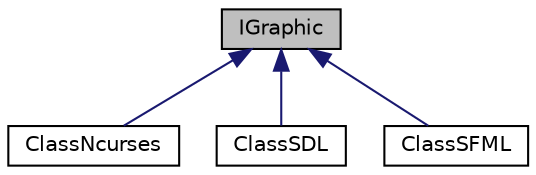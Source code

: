 digraph "IGraphic"
{
  edge [fontname="Helvetica",fontsize="10",labelfontname="Helvetica",labelfontsize="10"];
  node [fontname="Helvetica",fontsize="10",shape=record];
  Node0 [label="IGraphic",height=0.2,width=0.4,color="black", fillcolor="grey75", style="filled", fontcolor="black"];
  Node0 -> Node1 [dir="back",color="midnightblue",fontsize="10",style="solid",fontname="Helvetica"];
  Node1 [label="ClassNcurses",height=0.2,width=0.4,color="black", fillcolor="white", style="filled",URL="$class_class_ncurses.html",tooltip="Class representing ClassNcurses logic. "];
  Node0 -> Node2 [dir="back",color="midnightblue",fontsize="10",style="solid",fontname="Helvetica"];
  Node2 [label="ClassSDL",height=0.2,width=0.4,color="black", fillcolor="white", style="filled",URL="$class_class_s_d_l.html",tooltip="Class representing ClassSDL logic. "];
  Node0 -> Node3 [dir="back",color="midnightblue",fontsize="10",style="solid",fontname="Helvetica"];
  Node3 [label="ClassSFML",height=0.2,width=0.4,color="black", fillcolor="white", style="filled",URL="$class_class_s_f_m_l.html",tooltip="Class representing ClassSFML logic. "];
}

